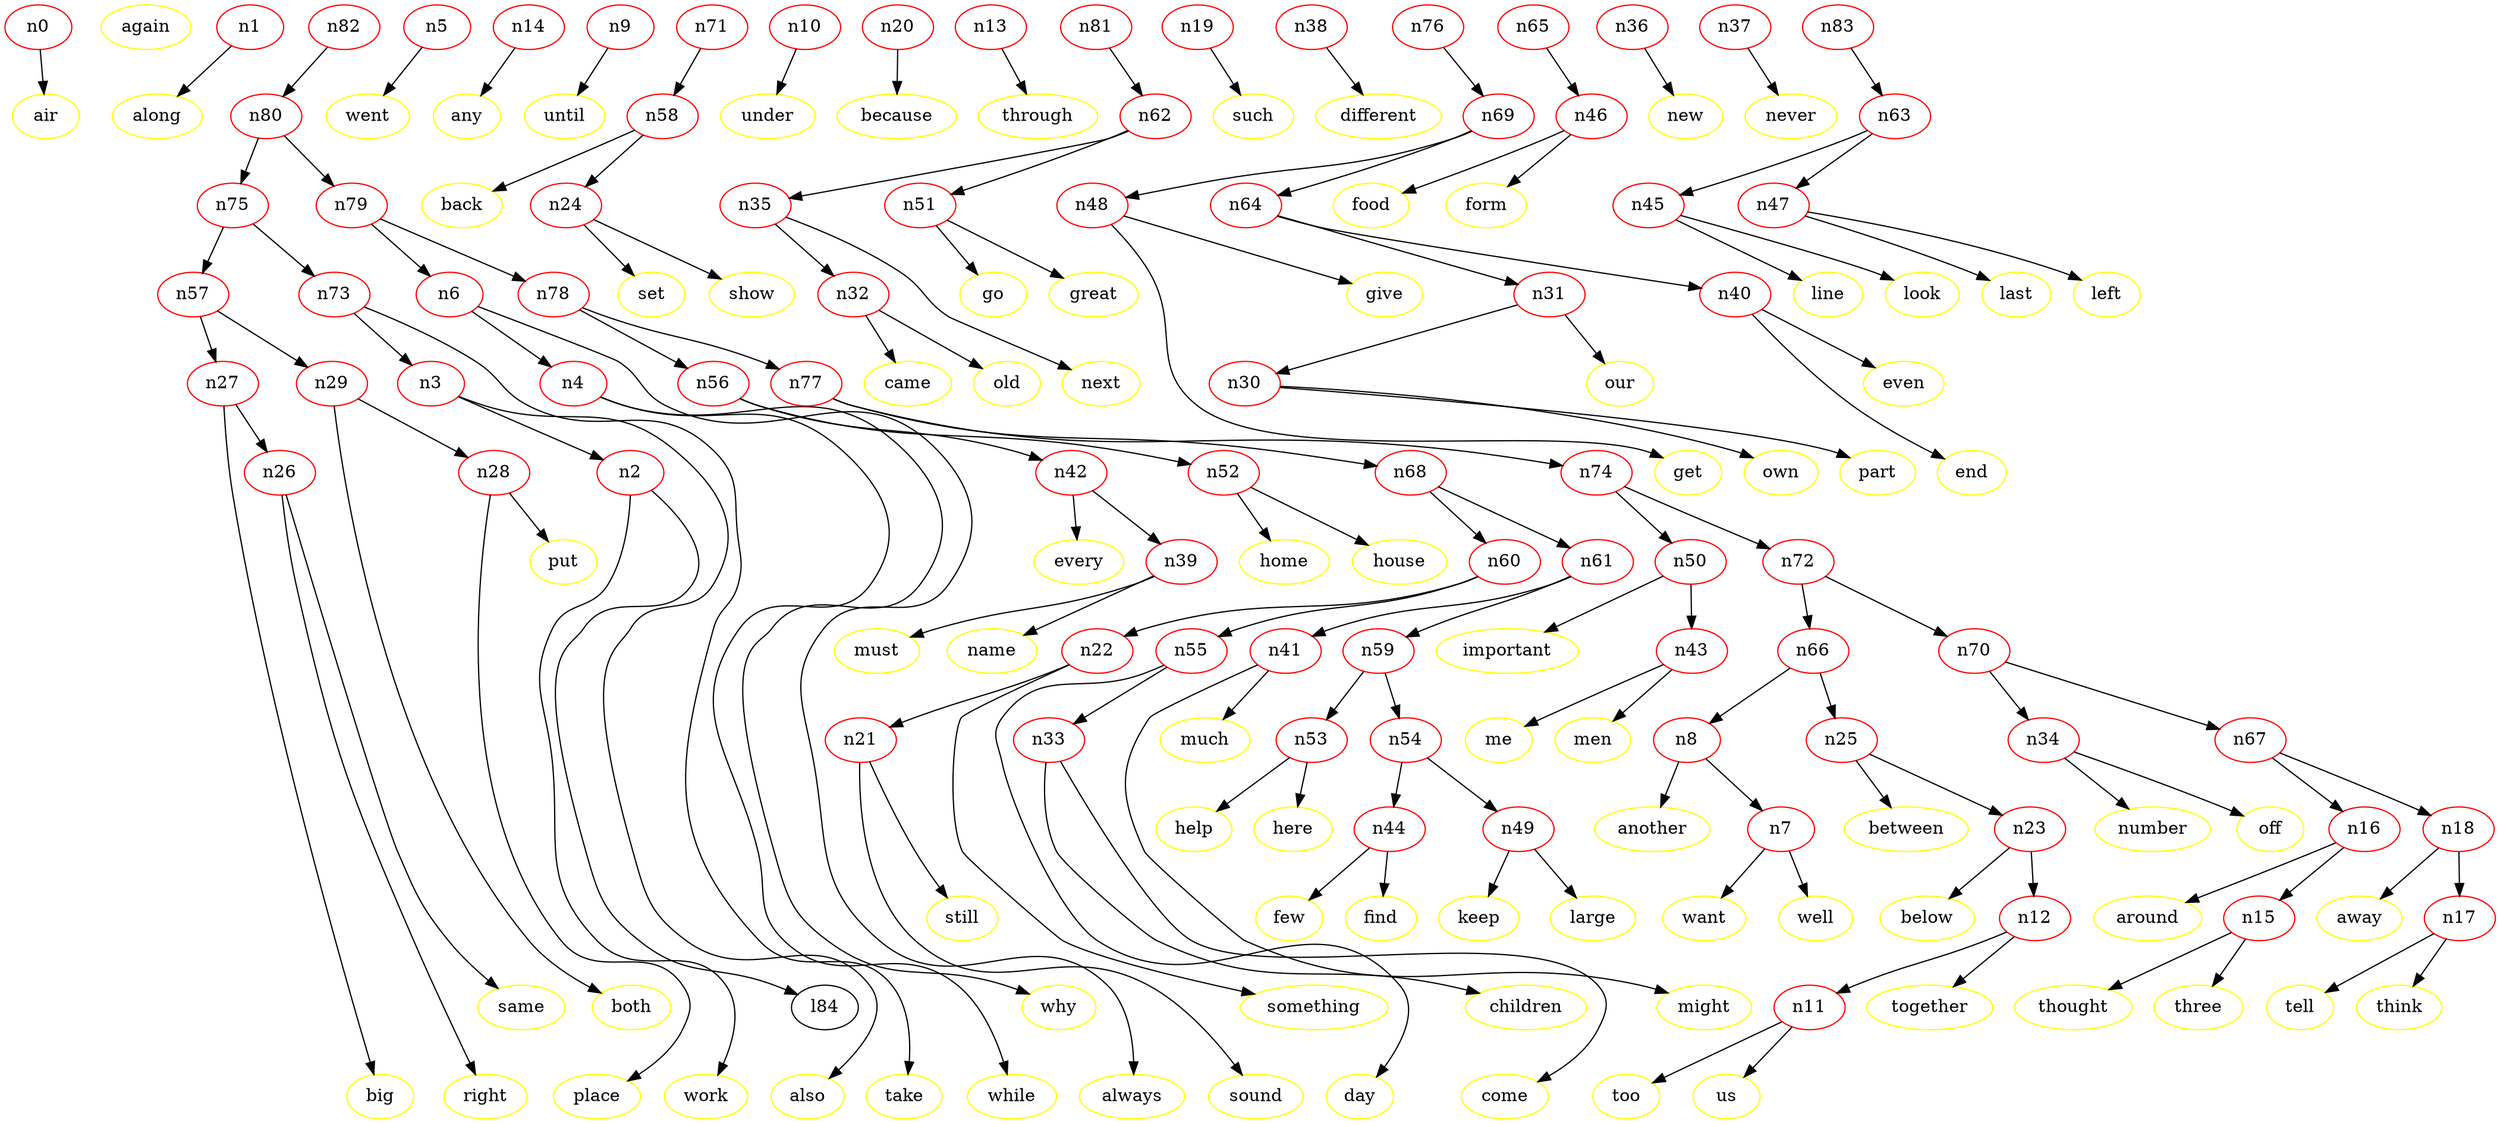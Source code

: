 digraph G {
n0 [color=red];
l0 [color=yellow, label="again"];
n0 -> l1[weight="0.000"];
n1 [color=red];
l1 [color=yellow, label="air"];
n1 -> l2[weight="0.000"];
n2 [color=red];
l2 [color=yellow, label="along"];
n2 -> l83[weight="0.000"];
n2 -> l84[weight="0.000"];
n3 [color=red];
l3 [color=yellow, label="also"];
n3 -> l3[weight="0.000"];
n3 -> n2[weight="0.000"];
n4 [color=red];
l4 [color=yellow, label="always"];
n4 -> l81[weight="0.000"];
n4 -> l82[weight="0.000"];
n5 [color=red];
l5 [color=yellow, label="another"];
n5 -> l80[weight="0.000"];
n6 [color=red];
l6 [color=yellow, label="any"];
n6 -> l4[weight="0.000"];
n6 -> n4[weight="0.000"];
n7 [color=red];
l7 [color=yellow, label="around"];
n7 -> l78[weight="0.000"];
n7 -> l79[weight="0.000"];
n8 [color=red];
l8 [color=yellow, label="away"];
n8 -> l5[weight="0.000"];
n8 -> n7[weight="0.000"];
n9 [color=red];
l9 [color=yellow, label="back"];
n9 -> l76[weight="0.000"];
n10 [color=red];
l10 [color=yellow, label="because"];
n10 -> l75[weight="0.000"];
n11 [color=red];
l11 [color=yellow, label="below"];
n11 -> l74[weight="0.000"];
n11 -> l77[weight="0.000"];
n12 [color=red];
l12 [color=yellow, label="between"];
n12 -> l73[weight="0.000"];
n12 -> n11[weight="0.000"];
n13 [color=red];
l13 [color=yellow, label="big"];
n13 -> l72[weight="0.000"];
n14 [color=red];
l14 [color=yellow, label="both"];
n14 -> l6[weight="0.000"];
n15 [color=red];
l15 [color=yellow, label="came"];
n15 -> l70[weight="0.000"];
n15 -> l71[weight="0.000"];
n16 [color=red];
l16 [color=yellow, label="children"];
n16 -> l7[weight="0.000"];
n16 -> n15[weight="0.000"];
n17 [color=red];
l17 [color=yellow, label="come"];
n17 -> l68[weight="0.000"];
n17 -> l69[weight="0.000"];
n18 [color=red];
l18 [color=yellow, label="day"];
n18 -> l8[weight="0.000"];
n18 -> n17[weight="0.000"];
n19 [color=red];
l19 [color=yellow, label="different"];
n19 -> l66[weight="0.000"];
n20 [color=red];
l20 [color=yellow, label="end"];
n20 -> l10[weight="0.000"];
n21 [color=red];
l21 [color=yellow, label="even"];
n21 -> l64[weight="0.000"];
n21 -> l65[weight="0.000"];
n22 [color=red];
l22 [color=yellow, label="every"];
n22 -> l63[weight="0.000"];
n22 -> n21[weight="0.000"];
n23 [color=red];
l23 [color=yellow, label="few"];
n23 -> l11[weight="0.000"];
n23 -> n12[weight="0.000"];
n24 [color=red];
l24 [color=yellow, label="find"];
n24 -> l61[weight="0.000"];
n24 -> l62[weight="0.000"];
n25 [color=red];
l25 [color=yellow, label="food"];
n25 -> l12[weight="0.000"];
n25 -> n23[weight="0.000"];
n26 [color=red];
l26 [color=yellow, label="form"];
n26 -> l59[weight="0.000"];
n26 -> l60[weight="0.000"];
n27 [color=red];
l27 [color=yellow, label="get"];
n27 -> l13[weight="0.000"];
n27 -> n26[weight="0.000"];
n28 [color=red];
l28 [color=yellow, label="give"];
n28 -> l57[weight="0.000"];
n28 -> l58[weight="0.000"];
n29 [color=red];
l29 [color=yellow, label="go"];
n29 -> l14[weight="0.000"];
n29 -> n28[weight="0.000"];
n30 [color=red];
l30 [color=yellow, label="great"];
n30 -> l55[weight="0.000"];
n30 -> l56[weight="0.000"];
n31 [color=red];
l31 [color=yellow, label="help"];
n31 -> l54[weight="0.000"];
n31 -> n30[weight="0.000"];
n32 [color=red];
l32 [color=yellow, label="here"];
n32 -> l15[weight="0.000"];
n32 -> l53[weight="0.000"];
n33 [color=red];
l33 [color=yellow, label="home"];
n33 -> l17[weight="0.000"];
n33 -> l16[weight="0.000"];
n34 [color=red];
l34 [color=yellow, label="house"];
n34 -> l51[weight="0.000"];
n34 -> l52[weight="0.000"];
n35 [color=red];
l35 [color=yellow, label="important"];
n35 -> l50[weight="0.000"];
n35 -> n32[weight="0.000"];
n36 [color=red];
l36 [color=yellow, label="keep"];
n36 -> l49[weight="0.000"];
n37 [color=red];
l37 [color=yellow, label="large"];
n37 -> l48[weight="0.000"];
n38 [color=red];
l38 [color=yellow, label="last"];
n38 -> l19[weight="0.000"];
n39 [color=red];
l39 [color=yellow, label="left"];
n39 -> l46[weight="0.000"];
n39 -> l47[weight="0.000"];
n40 [color=red];
l40 [color=yellow, label="line"];
n40 -> l21[weight="0.000"];
n40 -> l20[weight="0.000"];
n41 [color=red];
l41 [color=yellow, label="look"];
n41 -> l44[weight="0.000"];
n41 -> l45[weight="0.000"];
n42 [color=red];
l42 [color=yellow, label="me"];
n42 -> l22[weight="0.000"];
n42 -> n39[weight="0.000"];
n43 [color=red];
l43 [color=yellow, label="men"];
n43 -> l42[weight="0.000"];
n43 -> l43[weight="0.000"];
n44 [color=red];
l44 [color=yellow, label="might"];
n44 -> l24[weight="0.000"];
n44 -> l23[weight="0.000"];
n45 [color=red];
l45 [color=yellow, label="much"];
n45 -> l40[weight="0.000"];
n45 -> l41[weight="0.000"];
n46 [color=red];
l46 [color=yellow, label="must"];
n46 -> l26[weight="0.000"];
n46 -> l25[weight="0.000"];
n47 [color=red];
l47 [color=yellow, label="name"];
n47 -> l38[weight="0.000"];
n47 -> l39[weight="0.000"];
n48 [color=red];
l48 [color=yellow, label="never"];
n48 -> l28[weight="0.000"];
n48 -> l27[weight="0.000"];
n49 [color=red];
l49 [color=yellow, label="new"];
n49 -> l36[weight="0.000"];
n49 -> l37[weight="0.000"];
n50 [color=red];
l50 [color=yellow, label="next"];
n50 -> l35[weight="0.000"];
n50 -> n43[weight="0.000"];
n51 [color=red];
l51 [color=yellow, label="number"];
n51 -> l30[weight="0.000"];
n51 -> l29[weight="0.000"];
n52 [color=red];
l52 [color=yellow, label="off"];
n52 -> l33[weight="0.000"];
n52 -> l34[weight="0.000"];
n53 [color=red];
l53 [color=yellow, label="old"];
n53 -> l31[weight="0.000"];
n53 -> l32[weight="0.000"];
n54 [color=red];
l54 [color=yellow, label="our"];
n54 -> n49[weight="0.002"];
n54 -> n44[weight="0.002"];
n55 [color=red];
l55 [color=yellow, label="own"];
n55 -> l18[weight="0.012"];
n55 -> n33[weight="0.012"];
n56 [color=red];
l56 [color=yellow, label="part"];
n56 -> n42[weight="0.013"];
n56 -> n52[weight="0.013"];
n57 [color=red];
l57 [color=yellow, label="place"];
n57 -> n29[weight="0.023"];
n57 -> n27[weight="0.023"];
n58 [color=red];
l58 [color=yellow, label="put"];
n58 -> l9[weight="0.023"];
n58 -> n24[weight="0.023"];
n59 [color=red];
l59 [color=yellow, label="right"];
n59 -> n53[weight="0.045"];
n59 -> n54[weight="0.045"];
n60 [color=red];
l60 [color=yellow, label="same"];
n60 -> n55[weight="0.052"];
n60 -> n22[weight="0.052"];
n61 [color=red];
l61 [color=yellow, label="set"];
n61 -> n41[weight="0.060"];
n61 -> n59[weight="0.060"];
n62 [color=red];
l62 [color=yellow, label="show"];
n62 -> n35[weight="0.072"];
n62 -> n51[weight="0.072"];
n63 [color=red];
l63 [color=yellow, label="something"];
n63 -> n45[weight="0.078"];
n63 -> n47[weight="0.078"];
n64 [color=red];
l64 [color=yellow, label="sound"];
n64 -> n40[weight="0.085"];
n64 -> n31[weight="0.085"];
n65 [color=red];
l65 [color=yellow, label="still"];
n65 -> n46[weight="0.095"];
n66 [color=red];
l66 [color=yellow, label="such"];
n66 -> n25[weight="0.097"];
n66 -> n8[weight="0.097"];
n67 [color=red];
l67 [color=yellow, label="take"];
n67 -> n18[weight="0.099"];
n67 -> n16[weight="0.099"];
n68 [color=red];
l68 [color=yellow, label="tell"];
n68 -> n60[weight="0.101"];
n68 -> n61[weight="0.101"];
n69 [color=red];
l69 [color=yellow, label="think"];
n69 -> n64[weight="0.103"];
n69 -> n48[weight="0.103"];
n70 [color=red];
l70 [color=yellow, label="thought"];
n70 -> n34[weight="0.114"];
n70 -> n67[weight="0.114"];
n71 [color=red];
l71 [color=yellow, label="three"];
n71 -> n58[weight="0.129"];
n72 [color=red];
l72 [color=yellow, label="through"];
n72 -> n66[weight="0.132"];
n72 -> n70[weight="0.132"];
n73 [color=red];
l73 [color=yellow, label="together"];
n73 -> l67[weight="0.139"];
n73 -> n3[weight="0.139"];
n74 [color=red];
l74 [color=yellow, label="too"];
n74 -> n50[weight="0.155"];
n74 -> n72[weight="0.155"];
n75 [color=red];
l75 [color=yellow, label="under"];
n75 -> n57[weight="0.156"];
n75 -> n73[weight="0.156"];
n76 [color=red];
l76 [color=yellow, label="until"];
n76 -> n69[weight="0.159"];
n77 [color=red];
l77 [color=yellow, label="us"];
n77 -> n68[weight="0.173"];
n77 -> n74[weight="0.173"];
n78 [color=red];
l78 [color=yellow, label="want"];
n78 -> n77[weight="0.177"];
n78 -> n56[weight="0.177"];
n79 [color=red];
l79 [color=yellow, label="well"];
n79 -> n6[weight="0.197"];
n79 -> n78[weight="0.197"];
n80 [color=red];
l80 [color=yellow, label="went"];
n80 -> n75[weight="0.221"];
n80 -> n79[weight="0.221"];
n81 [color=red];
l81 [color=yellow, label="while"];
n81 -> n62[weight="0.240"];
n82 [color=red];
l82 [color=yellow, label="why"];
n82 -> n80[weight="0.263"];
n83 [color=red];
l83 [color=yellow, label="work"];
n83 -> n63[weight="0.500"];
}
